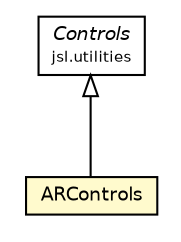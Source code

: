 #!/usr/local/bin/dot
#
# Class diagram 
# Generated by UMLGraph version 5.4 (http://www.umlgraph.org/)
#

digraph G {
	edge [fontname="Helvetica",fontsize=10,labelfontname="Helvetica",labelfontsize=10];
	node [fontname="Helvetica",fontsize=10,shape=plaintext];
	nodesep=0.25;
	ranksep=0.5;
	// jsl.utilities.Controls
	c30372 [label=<<table title="jsl.utilities.Controls" border="0" cellborder="1" cellspacing="0" cellpadding="2" port="p" href="../../Controls.html">
		<tr><td><table border="0" cellspacing="0" cellpadding="1">
<tr><td align="center" balign="center"><font face="Helvetica-Oblique"> Controls </font></td></tr>
<tr><td align="center" balign="center"><font point-size="7.0"> jsl.utilities </font></td></tr>
		</table></td></tr>
		</table>>, URL="../../Controls.html", fontname="Helvetica", fontcolor="black", fontsize=9.0];
	// jsl.utilities.random.ar.AutoRegressiveNormal.ARControls
	c30396 [label=<<table title="jsl.utilities.random.ar.AutoRegressiveNormal.ARControls" border="0" cellborder="1" cellspacing="0" cellpadding="2" port="p" bgcolor="lemonChiffon" href="./AutoRegressiveNormal.ARControls.html">
		<tr><td><table border="0" cellspacing="0" cellpadding="1">
<tr><td align="center" balign="center"> ARControls </td></tr>
		</table></td></tr>
		</table>>, URL="./AutoRegressiveNormal.ARControls.html", fontname="Helvetica", fontcolor="black", fontsize=9.0];
	//jsl.utilities.random.ar.AutoRegressiveNormal.ARControls extends jsl.utilities.Controls
	c30372:p -> c30396:p [dir=back,arrowtail=empty];
}

